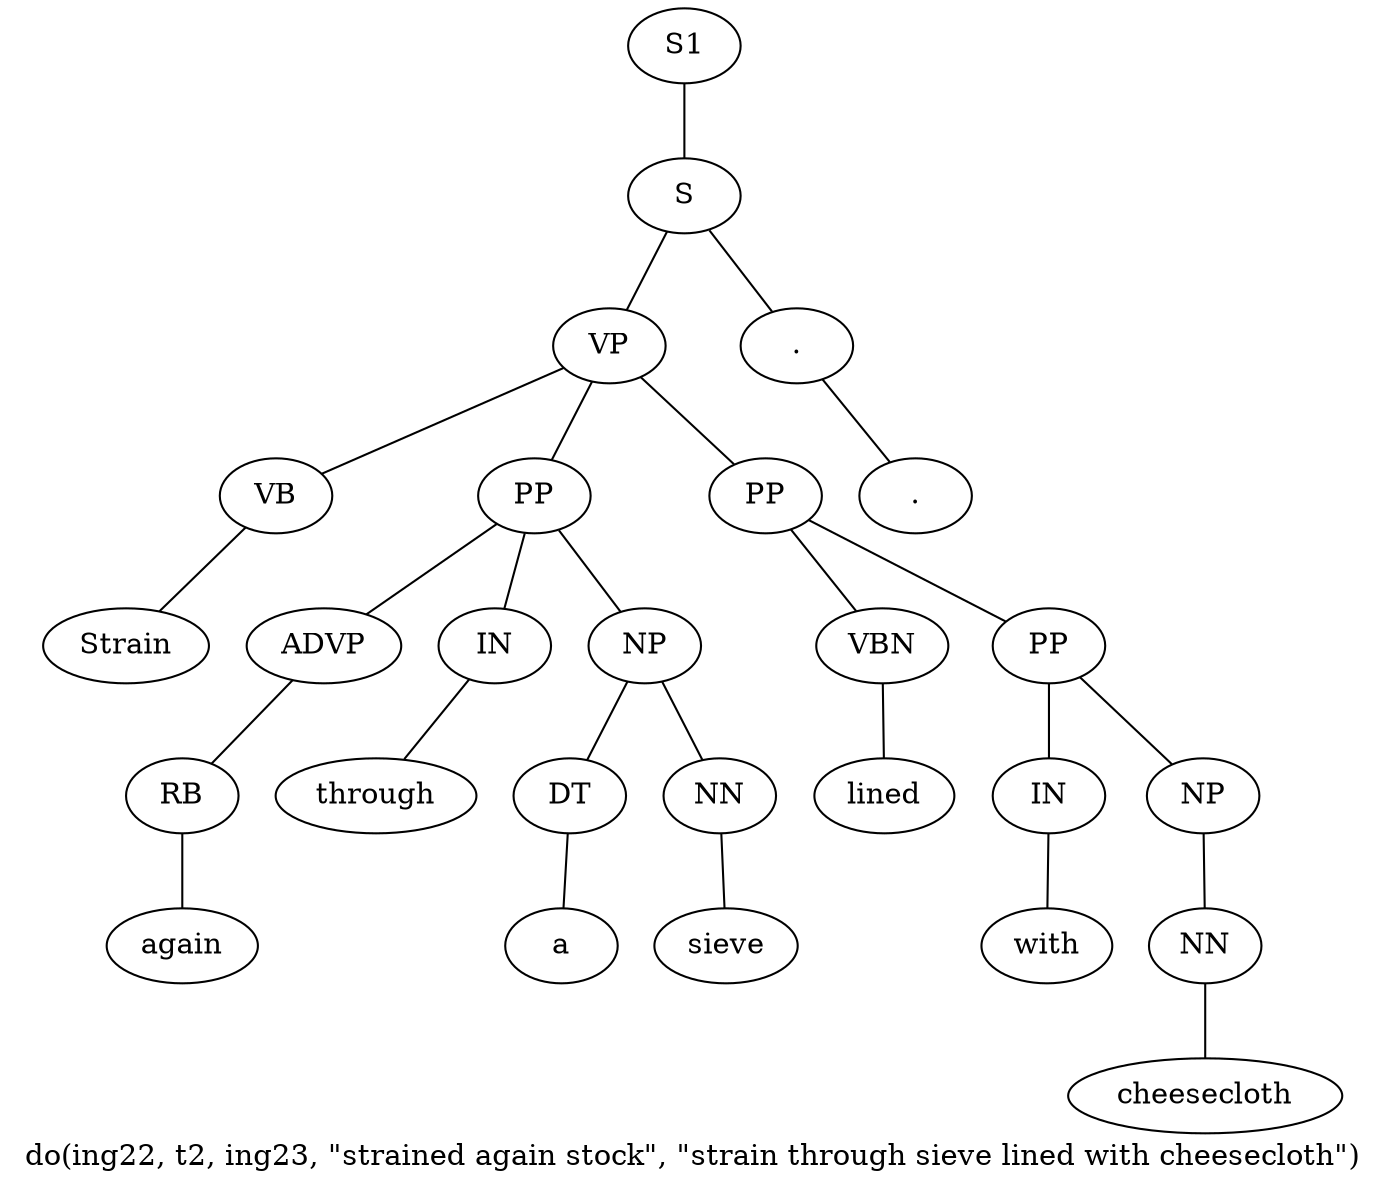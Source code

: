 graph SyntaxGraph {
	label = "do(ing22, t2, ing23, \"strained again stock\", \"strain through sieve lined with cheesecloth\")";
	Node0 [label="S1"];
	Node1 [label="S"];
	Node2 [label="VP"];
	Node3 [label="VB"];
	Node4 [label="Strain"];
	Node5 [label="PP"];
	Node6 [label="ADVP"];
	Node7 [label="RB"];
	Node8 [label="again"];
	Node9 [label="IN"];
	Node10 [label="through"];
	Node11 [label="NP"];
	Node12 [label="DT"];
	Node13 [label="a"];
	Node14 [label="NN"];
	Node15 [label="sieve"];
	Node16 [label="PP"];
	Node17 [label="VBN"];
	Node18 [label="lined"];
	Node19 [label="PP"];
	Node20 [label="IN"];
	Node21 [label="with"];
	Node22 [label="NP"];
	Node23 [label="NN"];
	Node24 [label="cheesecloth"];
	Node25 [label="."];
	Node26 [label="."];

	Node0 -- Node1;
	Node1 -- Node2;
	Node1 -- Node25;
	Node2 -- Node3;
	Node2 -- Node5;
	Node2 -- Node16;
	Node3 -- Node4;
	Node5 -- Node6;
	Node5 -- Node9;
	Node5 -- Node11;
	Node6 -- Node7;
	Node7 -- Node8;
	Node9 -- Node10;
	Node11 -- Node12;
	Node11 -- Node14;
	Node12 -- Node13;
	Node14 -- Node15;
	Node16 -- Node17;
	Node16 -- Node19;
	Node17 -- Node18;
	Node19 -- Node20;
	Node19 -- Node22;
	Node20 -- Node21;
	Node22 -- Node23;
	Node23 -- Node24;
	Node25 -- Node26;
}